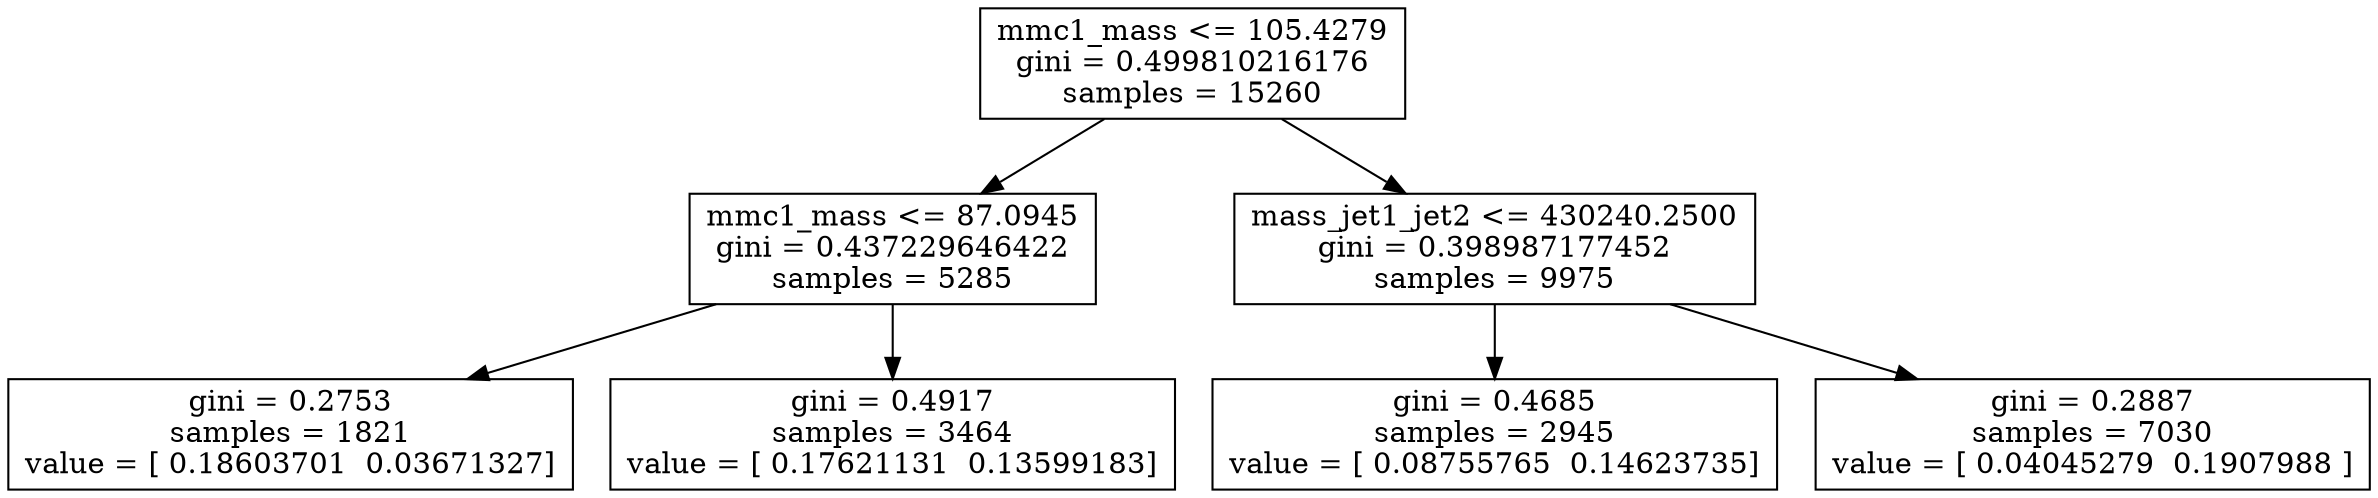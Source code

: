 digraph Tree {
0 [label="mmc1_mass <= 105.4279\ngini = 0.499810216176\nsamples = 15260", shape="box"] ;
1 [label="mmc1_mass <= 87.0945\ngini = 0.437229646422\nsamples = 5285", shape="box"] ;
0 -> 1 ;
2 [label="gini = 0.2753\nsamples = 1821\nvalue = [ 0.18603701  0.03671327]", shape="box"] ;
1 -> 2 ;
3 [label="gini = 0.4917\nsamples = 3464\nvalue = [ 0.17621131  0.13599183]", shape="box"] ;
1 -> 3 ;
4 [label="mass_jet1_jet2 <= 430240.2500\ngini = 0.398987177452\nsamples = 9975", shape="box"] ;
0 -> 4 ;
5 [label="gini = 0.4685\nsamples = 2945\nvalue = [ 0.08755765  0.14623735]", shape="box"] ;
4 -> 5 ;
6 [label="gini = 0.2887\nsamples = 7030\nvalue = [ 0.04045279  0.1907988 ]", shape="box"] ;
4 -> 6 ;
}